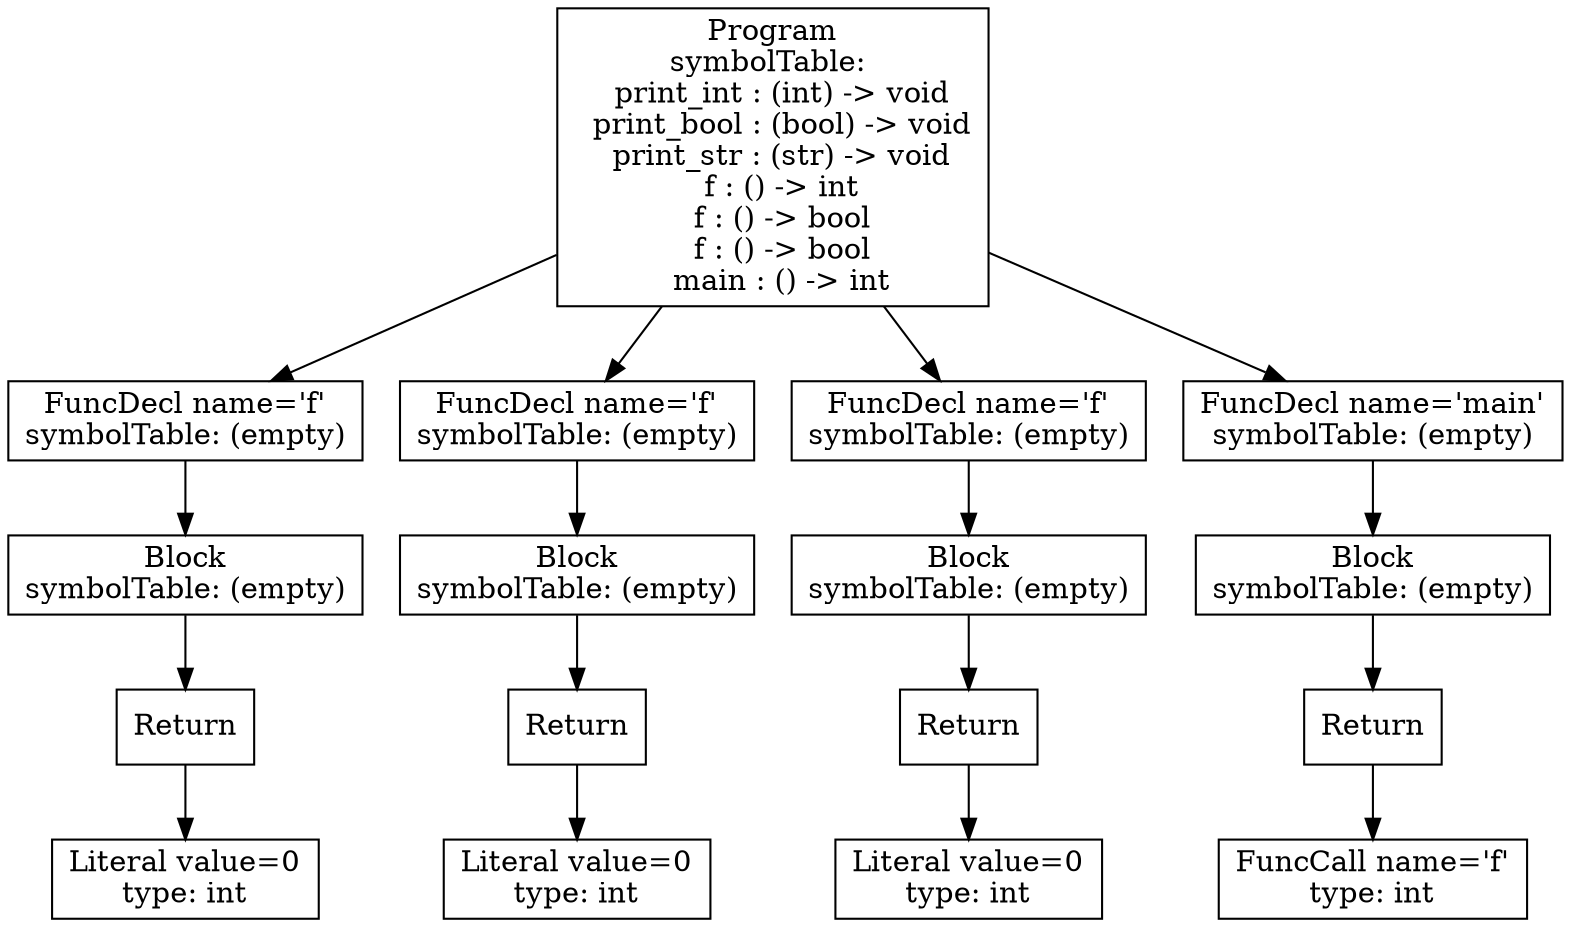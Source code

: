 digraph AST {
4 [shape=box, label="Literal value=0\ntype: int"];
3 [shape=box, label="Return"];
3 -> 4;
2 [shape=box, label="Block\nsymbolTable: (empty)"];
2 -> 3;
1 [shape=box, label="FuncDecl name='f'\nsymbolTable: (empty)"];
1 -> 2;
8 [shape=box, label="Literal value=0\ntype: int"];
7 [shape=box, label="Return"];
7 -> 8;
6 [shape=box, label="Block\nsymbolTable: (empty)"];
6 -> 7;
5 [shape=box, label="FuncDecl name='f'\nsymbolTable: (empty)"];
5 -> 6;
12 [shape=box, label="Literal value=0\ntype: int"];
11 [shape=box, label="Return"];
11 -> 12;
10 [shape=box, label="Block\nsymbolTable: (empty)"];
10 -> 11;
9 [shape=box, label="FuncDecl name='f'\nsymbolTable: (empty)"];
9 -> 10;
16 [shape=box, label="FuncCall name='f'\ntype: int"];
15 [shape=box, label="Return"];
15 -> 16;
14 [shape=box, label="Block\nsymbolTable: (empty)"];
14 -> 15;
13 [shape=box, label="FuncDecl name='main'\nsymbolTable: (empty)"];
13 -> 14;
0 [shape=box, label="Program\nsymbolTable: \n  print_int : (int) -> void\n  print_bool : (bool) -> void\n  print_str : (str) -> void\n  f : () -> int\n  f : () -> bool\n  f : () -> bool\n  main : () -> int"];
0 -> 1;
0 -> 5;
0 -> 9;
0 -> 13;
}
